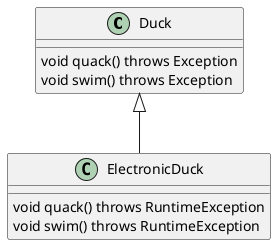 @startuml LSP New
class Duck {
    void quack() throws Exception
    void swim() throws Exception
}
class ElectronicDuck {
    void quack() throws RuntimeException
    void swim() throws RuntimeException
}

Duck <|-- ElectronicDuck
@enduml
